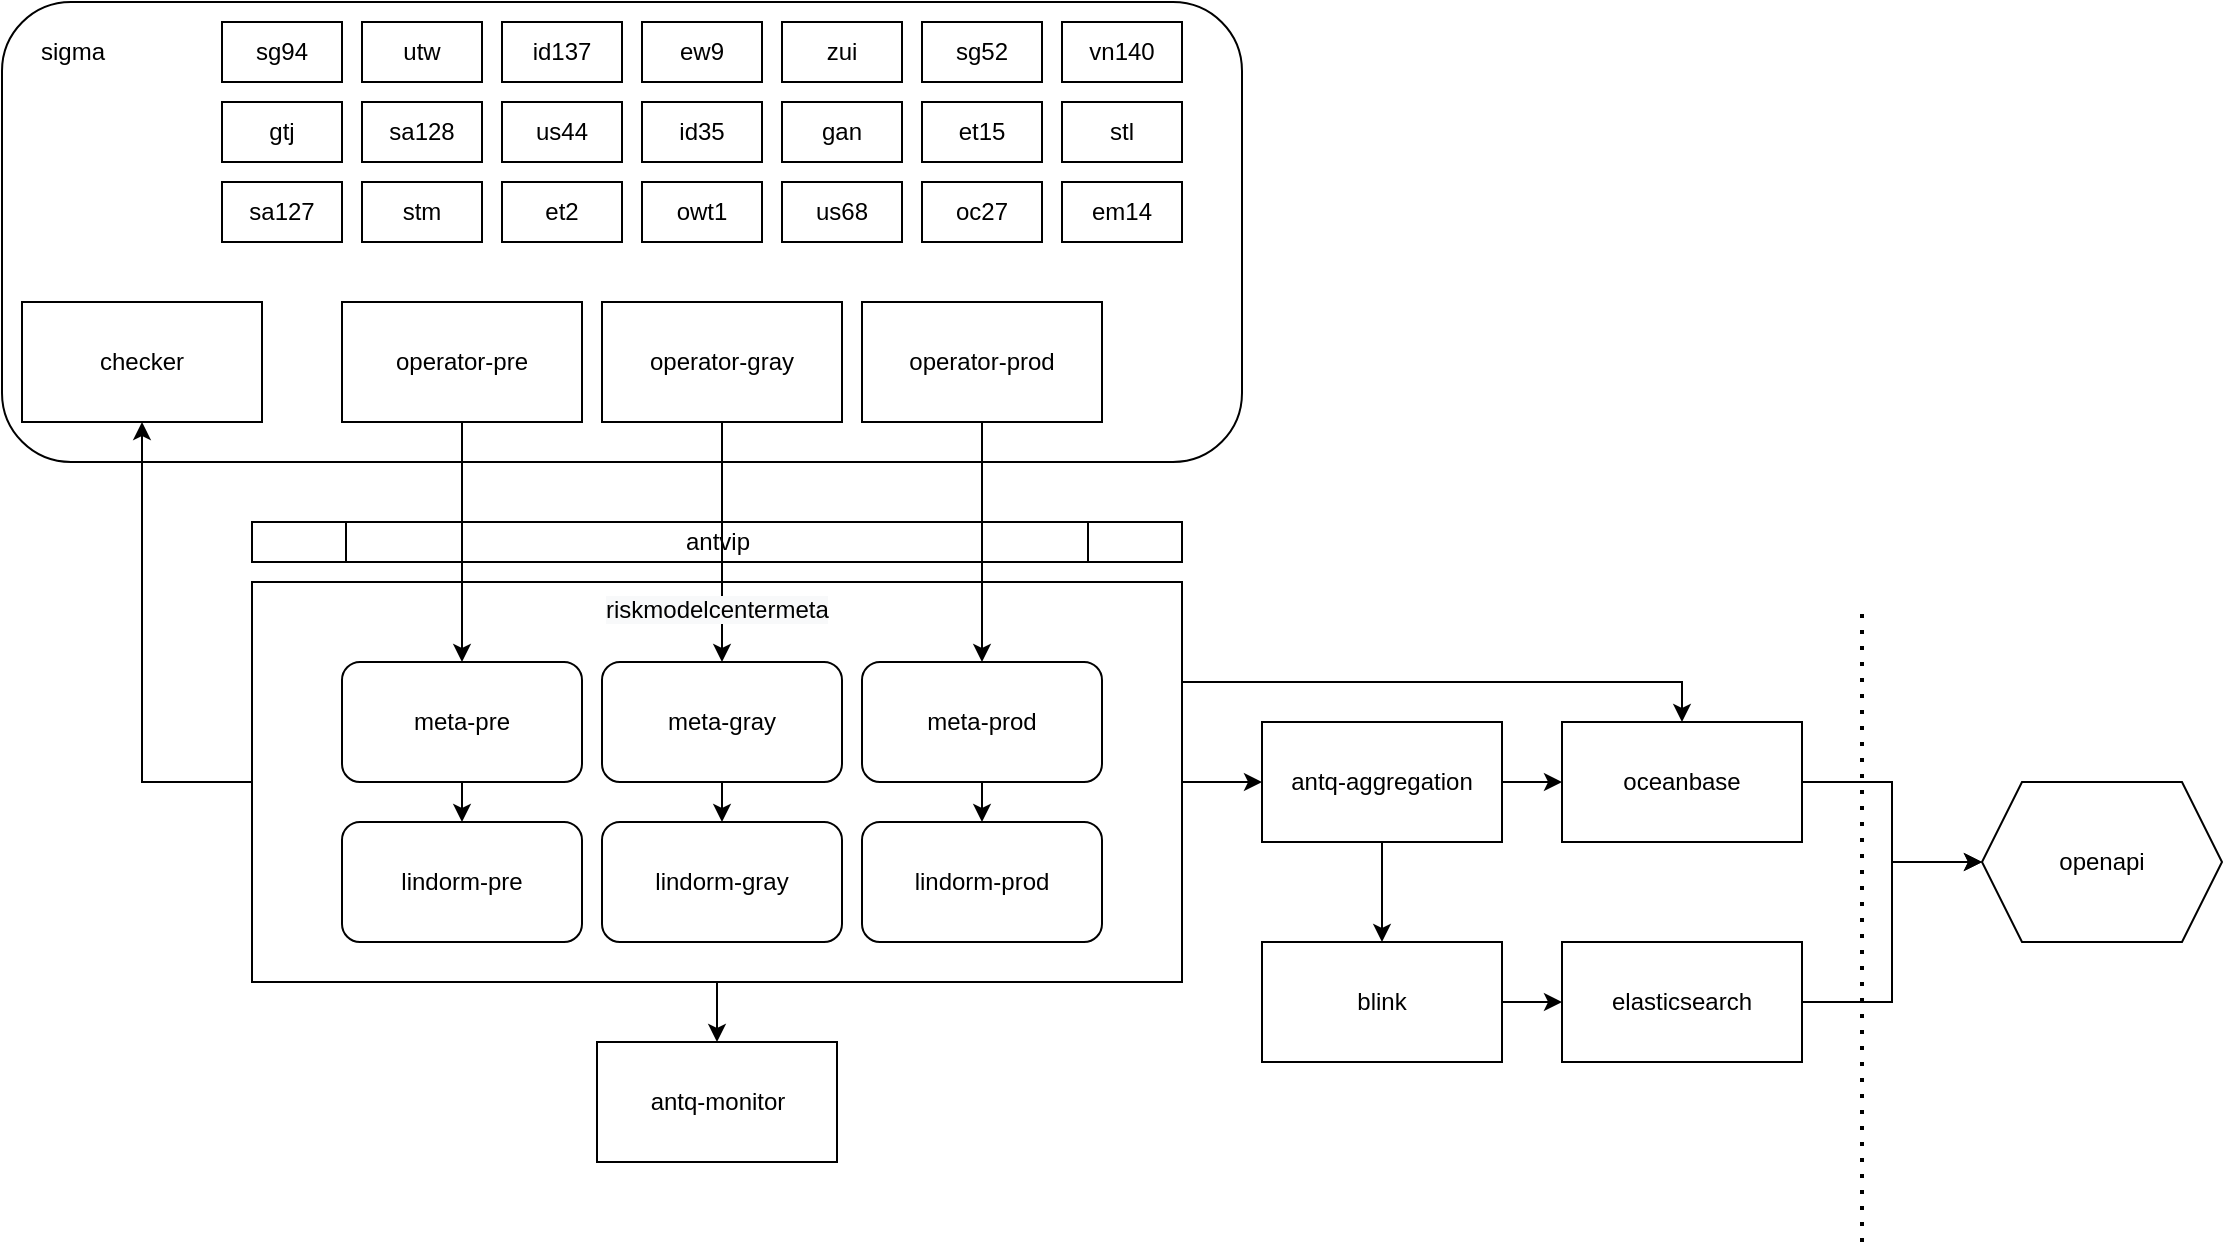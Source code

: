 <mxfile version="13.6.6" type="github">
  <diagram id="2JGPtpaA1yQayifXAmgl" name="Page-1">
    <mxGraphModel dx="1188" dy="617" grid="1" gridSize="10" guides="1" tooltips="1" connect="1" arrows="1" fold="1" page="1" pageScale="1" pageWidth="827" pageHeight="1169" math="0" shadow="0">
      <root>
        <mxCell id="0" />
        <mxCell id="1" parent="0" />
        <mxCell id="ddxc_7d5GhKEYNqCPZqB-66" value="" style="rounded=1;whiteSpace=wrap;html=1;" vertex="1" parent="1">
          <mxGeometry x="20" y="130" width="620" height="230" as="geometry" />
        </mxCell>
        <mxCell id="ddxc_7d5GhKEYNqCPZqB-1" value="gtj" style="rounded=0;whiteSpace=wrap;html=1;" vertex="1" parent="1">
          <mxGeometry x="130" y="180" width="60" height="30" as="geometry" />
        </mxCell>
        <mxCell id="ddxc_7d5GhKEYNqCPZqB-4" value="sa128" style="rounded=0;whiteSpace=wrap;html=1;" vertex="1" parent="1">
          <mxGeometry x="200" y="180" width="60" height="30" as="geometry" />
        </mxCell>
        <mxCell id="ddxc_7d5GhKEYNqCPZqB-5" value="ew9" style="rounded=0;whiteSpace=wrap;html=1;" vertex="1" parent="1">
          <mxGeometry x="340" y="140" width="60" height="30" as="geometry" />
        </mxCell>
        <mxCell id="ddxc_7d5GhKEYNqCPZqB-6" value="gan" style="rounded=0;whiteSpace=wrap;html=1;" vertex="1" parent="1">
          <mxGeometry x="410" y="180" width="60" height="30" as="geometry" />
        </mxCell>
        <mxCell id="ddxc_7d5GhKEYNqCPZqB-7" value="et2" style="rounded=0;whiteSpace=wrap;html=1;" vertex="1" parent="1">
          <mxGeometry x="270" y="220" width="60" height="30" as="geometry" />
        </mxCell>
        <mxCell id="ddxc_7d5GhKEYNqCPZqB-8" value="zui" style="rounded=0;whiteSpace=wrap;html=1;" vertex="1" parent="1">
          <mxGeometry x="410" y="140" width="60" height="30" as="geometry" />
        </mxCell>
        <mxCell id="ddxc_7d5GhKEYNqCPZqB-9" value="et15" style="rounded=0;whiteSpace=wrap;html=1;" vertex="1" parent="1">
          <mxGeometry x="480" y="180" width="60" height="30" as="geometry" />
        </mxCell>
        <mxCell id="ddxc_7d5GhKEYNqCPZqB-10" value="stl" style="rounded=0;whiteSpace=wrap;html=1;" vertex="1" parent="1">
          <mxGeometry x="550" y="180" width="60" height="30" as="geometry" />
        </mxCell>
        <mxCell id="ddxc_7d5GhKEYNqCPZqB-11" value="em14" style="rounded=0;whiteSpace=wrap;html=1;" vertex="1" parent="1">
          <mxGeometry x="550" y="220" width="60" height="30" as="geometry" />
        </mxCell>
        <mxCell id="ddxc_7d5GhKEYNqCPZqB-14" value="us68" style="rounded=0;whiteSpace=wrap;html=1;" vertex="1" parent="1">
          <mxGeometry x="410" y="220" width="60" height="30" as="geometry" />
        </mxCell>
        <mxCell id="ddxc_7d5GhKEYNqCPZqB-15" value="owt1" style="rounded=0;whiteSpace=wrap;html=1;" vertex="1" parent="1">
          <mxGeometry x="340" y="220" width="60" height="30" as="geometry" />
        </mxCell>
        <mxCell id="ddxc_7d5GhKEYNqCPZqB-16" value="id137" style="rounded=0;whiteSpace=wrap;html=1;" vertex="1" parent="1">
          <mxGeometry x="270" y="140" width="60" height="30" as="geometry" />
        </mxCell>
        <mxCell id="ddxc_7d5GhKEYNqCPZqB-17" value="id35" style="rounded=0;whiteSpace=wrap;html=1;" vertex="1" parent="1">
          <mxGeometry x="340" y="180" width="60" height="30" as="geometry" />
        </mxCell>
        <mxCell id="ddxc_7d5GhKEYNqCPZqB-18" value="oc27" style="rounded=0;whiteSpace=wrap;html=1;" vertex="1" parent="1">
          <mxGeometry x="480" y="220" width="60" height="30" as="geometry" />
        </mxCell>
        <mxCell id="ddxc_7d5GhKEYNqCPZqB-19" value="us44" style="rounded=0;whiteSpace=wrap;html=1;" vertex="1" parent="1">
          <mxGeometry x="270" y="180" width="60" height="30" as="geometry" />
        </mxCell>
        <mxCell id="ddxc_7d5GhKEYNqCPZqB-20" value="sg52" style="rounded=0;whiteSpace=wrap;html=1;" vertex="1" parent="1">
          <mxGeometry x="480" y="140" width="60" height="30" as="geometry" />
        </mxCell>
        <mxCell id="ddxc_7d5GhKEYNqCPZqB-21" value="vn140" style="rounded=0;whiteSpace=wrap;html=1;" vertex="1" parent="1">
          <mxGeometry x="550" y="140" width="60" height="30" as="geometry" />
        </mxCell>
        <mxCell id="ddxc_7d5GhKEYNqCPZqB-22" value="stm" style="rounded=0;whiteSpace=wrap;html=1;" vertex="1" parent="1">
          <mxGeometry x="200" y="220" width="60" height="30" as="geometry" />
        </mxCell>
        <mxCell id="ddxc_7d5GhKEYNqCPZqB-23" value="sa127" style="rounded=0;whiteSpace=wrap;html=1;" vertex="1" parent="1">
          <mxGeometry x="130" y="220" width="60" height="30" as="geometry" />
        </mxCell>
        <mxCell id="ddxc_7d5GhKEYNqCPZqB-24" value="sg94" style="rounded=0;whiteSpace=wrap;html=1;" vertex="1" parent="1">
          <mxGeometry x="130" y="140" width="60" height="30" as="geometry" />
        </mxCell>
        <mxCell id="ddxc_7d5GhKEYNqCPZqB-25" value="utw" style="rounded=0;whiteSpace=wrap;html=1;" vertex="1" parent="1">
          <mxGeometry x="200" y="140" width="60" height="30" as="geometry" />
        </mxCell>
        <mxCell id="ddxc_7d5GhKEYNqCPZqB-26" value="antvip" style="shape=process;whiteSpace=wrap;html=1;backgroundOutline=1;" vertex="1" parent="1">
          <mxGeometry x="145" y="390" width="465" height="20" as="geometry" />
        </mxCell>
        <mxCell id="ddxc_7d5GhKEYNqCPZqB-68" style="edgeStyle=orthogonalEdgeStyle;rounded=0;orthogonalLoop=1;jettySize=auto;html=1;exitX=1;exitY=0.5;exitDx=0;exitDy=0;entryX=0;entryY=0.5;entryDx=0;entryDy=0;" edge="1" parent="1" source="ddxc_7d5GhKEYNqCPZqB-27" target="ddxc_7d5GhKEYNqCPZqB-33">
          <mxGeometry relative="1" as="geometry" />
        </mxCell>
        <mxCell id="ddxc_7d5GhKEYNqCPZqB-70" style="edgeStyle=orthogonalEdgeStyle;rounded=0;orthogonalLoop=1;jettySize=auto;html=1;exitX=1;exitY=0.25;exitDx=0;exitDy=0;entryX=0.5;entryY=0;entryDx=0;entryDy=0;" edge="1" parent="1" source="ddxc_7d5GhKEYNqCPZqB-27" target="ddxc_7d5GhKEYNqCPZqB-35">
          <mxGeometry relative="1" as="geometry">
            <Array as="points">
              <mxPoint x="860" y="470" />
            </Array>
          </mxGeometry>
        </mxCell>
        <mxCell id="ddxc_7d5GhKEYNqCPZqB-27" value="" style="rounded=0;whiteSpace=wrap;html=1;" vertex="1" parent="1">
          <mxGeometry x="145" y="420" width="465" height="200" as="geometry" />
        </mxCell>
        <mxCell id="ddxc_7d5GhKEYNqCPZqB-59" style="edgeStyle=orthogonalEdgeStyle;rounded=0;orthogonalLoop=1;jettySize=auto;html=1;exitX=0.5;exitY=1;exitDx=0;exitDy=0;entryX=0.5;entryY=0;entryDx=0;entryDy=0;" edge="1" parent="1" source="ddxc_7d5GhKEYNqCPZqB-28" target="ddxc_7d5GhKEYNqCPZqB-52">
          <mxGeometry relative="1" as="geometry" />
        </mxCell>
        <mxCell id="ddxc_7d5GhKEYNqCPZqB-28" value="operator-pre" style="rounded=0;whiteSpace=wrap;html=1;" vertex="1" parent="1">
          <mxGeometry x="190" y="280" width="120" height="60" as="geometry" />
        </mxCell>
        <mxCell id="ddxc_7d5GhKEYNqCPZqB-61" style="edgeStyle=orthogonalEdgeStyle;rounded=0;orthogonalLoop=1;jettySize=auto;html=1;exitX=0.5;exitY=1;exitDx=0;exitDy=0;entryX=0.5;entryY=0;entryDx=0;entryDy=0;" edge="1" parent="1" source="ddxc_7d5GhKEYNqCPZqB-29" target="ddxc_7d5GhKEYNqCPZqB-53">
          <mxGeometry relative="1" as="geometry" />
        </mxCell>
        <mxCell id="ddxc_7d5GhKEYNqCPZqB-29" value="&lt;span&gt;operator-gray&lt;/span&gt;" style="rounded=0;whiteSpace=wrap;html=1;" vertex="1" parent="1">
          <mxGeometry x="320" y="280" width="120" height="60" as="geometry" />
        </mxCell>
        <mxCell id="ddxc_7d5GhKEYNqCPZqB-62" style="edgeStyle=orthogonalEdgeStyle;rounded=0;orthogonalLoop=1;jettySize=auto;html=1;exitX=0.5;exitY=1;exitDx=0;exitDy=0;entryX=0.5;entryY=0;entryDx=0;entryDy=0;" edge="1" parent="1" source="ddxc_7d5GhKEYNqCPZqB-30" target="ddxc_7d5GhKEYNqCPZqB-54">
          <mxGeometry relative="1" as="geometry" />
        </mxCell>
        <mxCell id="ddxc_7d5GhKEYNqCPZqB-30" value="&lt;span&gt;operator-prod&lt;/span&gt;" style="rounded=0;whiteSpace=wrap;html=1;" vertex="1" parent="1">
          <mxGeometry x="450" y="280" width="120" height="60" as="geometry" />
        </mxCell>
        <mxCell id="ddxc_7d5GhKEYNqCPZqB-38" value="" style="edgeStyle=orthogonalEdgeStyle;rounded=0;orthogonalLoop=1;jettySize=auto;html=1;exitX=0;exitY=0.5;exitDx=0;exitDy=0;" edge="1" parent="1" source="ddxc_7d5GhKEYNqCPZqB-27" target="ddxc_7d5GhKEYNqCPZqB-37">
          <mxGeometry relative="1" as="geometry">
            <mxPoint x="400" y="690" as="sourcePoint" />
          </mxGeometry>
        </mxCell>
        <mxCell id="ddxc_7d5GhKEYNqCPZqB-49" value="" style="edgeStyle=orthogonalEdgeStyle;rounded=0;orthogonalLoop=1;jettySize=auto;html=1;exitX=0.5;exitY=1;exitDx=0;exitDy=0;" edge="1" parent="1" source="ddxc_7d5GhKEYNqCPZqB-27" target="ddxc_7d5GhKEYNqCPZqB-48">
          <mxGeometry relative="1" as="geometry">
            <mxPoint x="460" y="720" as="sourcePoint" />
          </mxGeometry>
        </mxCell>
        <mxCell id="ddxc_7d5GhKEYNqCPZqB-36" value="" style="edgeStyle=orthogonalEdgeStyle;rounded=0;orthogonalLoop=1;jettySize=auto;html=1;" edge="1" parent="1" source="ddxc_7d5GhKEYNqCPZqB-33" target="ddxc_7d5GhKEYNqCPZqB-35">
          <mxGeometry relative="1" as="geometry" />
        </mxCell>
        <mxCell id="ddxc_7d5GhKEYNqCPZqB-44" value="" style="edgeStyle=orthogonalEdgeStyle;rounded=0;orthogonalLoop=1;jettySize=auto;html=1;" edge="1" parent="1" source="ddxc_7d5GhKEYNqCPZqB-33" target="ddxc_7d5GhKEYNqCPZqB-43">
          <mxGeometry relative="1" as="geometry" />
        </mxCell>
        <mxCell id="ddxc_7d5GhKEYNqCPZqB-33" value="antq-aggregation" style="whiteSpace=wrap;html=1;rounded=0;" vertex="1" parent="1">
          <mxGeometry x="650" y="490" width="120" height="60" as="geometry" />
        </mxCell>
        <mxCell id="ddxc_7d5GhKEYNqCPZqB-41" value="" style="edgeStyle=orthogonalEdgeStyle;rounded=0;orthogonalLoop=1;jettySize=auto;html=1;" edge="1" parent="1" source="ddxc_7d5GhKEYNqCPZqB-35" target="ddxc_7d5GhKEYNqCPZqB-40">
          <mxGeometry relative="1" as="geometry" />
        </mxCell>
        <mxCell id="ddxc_7d5GhKEYNqCPZqB-35" value="oceanbase" style="whiteSpace=wrap;html=1;rounded=0;" vertex="1" parent="1">
          <mxGeometry x="800" y="490" width="120" height="60" as="geometry" />
        </mxCell>
        <mxCell id="ddxc_7d5GhKEYNqCPZqB-37" value="checker" style="whiteSpace=wrap;html=1;rounded=0;" vertex="1" parent="1">
          <mxGeometry x="30" y="280" width="120" height="60" as="geometry" />
        </mxCell>
        <mxCell id="ddxc_7d5GhKEYNqCPZqB-39" value="" style="endArrow=none;dashed=1;html=1;dashPattern=1 3;strokeWidth=2;" edge="1" parent="1">
          <mxGeometry width="50" height="50" relative="1" as="geometry">
            <mxPoint x="950" y="750" as="sourcePoint" />
            <mxPoint x="950" y="430" as="targetPoint" />
          </mxGeometry>
        </mxCell>
        <mxCell id="ddxc_7d5GhKEYNqCPZqB-40" value="openapi" style="shape=hexagon;perimeter=hexagonPerimeter2;whiteSpace=wrap;html=1;fixedSize=1;rounded=0;" vertex="1" parent="1">
          <mxGeometry x="1010" y="520" width="120" height="80" as="geometry" />
        </mxCell>
        <mxCell id="ddxc_7d5GhKEYNqCPZqB-46" value="" style="edgeStyle=orthogonalEdgeStyle;rounded=0;orthogonalLoop=1;jettySize=auto;html=1;" edge="1" parent="1" source="ddxc_7d5GhKEYNqCPZqB-43" target="ddxc_7d5GhKEYNqCPZqB-45">
          <mxGeometry relative="1" as="geometry" />
        </mxCell>
        <mxCell id="ddxc_7d5GhKEYNqCPZqB-43" value="blink" style="whiteSpace=wrap;html=1;rounded=0;" vertex="1" parent="1">
          <mxGeometry x="650" y="600" width="120" height="60" as="geometry" />
        </mxCell>
        <mxCell id="ddxc_7d5GhKEYNqCPZqB-47" style="edgeStyle=orthogonalEdgeStyle;rounded=0;orthogonalLoop=1;jettySize=auto;html=1;exitX=1;exitY=0.5;exitDx=0;exitDy=0;entryX=0;entryY=0.5;entryDx=0;entryDy=0;" edge="1" parent="1" source="ddxc_7d5GhKEYNqCPZqB-45" target="ddxc_7d5GhKEYNqCPZqB-40">
          <mxGeometry relative="1" as="geometry" />
        </mxCell>
        <mxCell id="ddxc_7d5GhKEYNqCPZqB-45" value="elasticsearch" style="whiteSpace=wrap;html=1;rounded=0;" vertex="1" parent="1">
          <mxGeometry x="800" y="600" width="120" height="60" as="geometry" />
        </mxCell>
        <mxCell id="ddxc_7d5GhKEYNqCPZqB-48" value="antq-monitor" style="whiteSpace=wrap;html=1;rounded=0;" vertex="1" parent="1">
          <mxGeometry x="317.5" y="650" width="120" height="60" as="geometry" />
        </mxCell>
        <mxCell id="ddxc_7d5GhKEYNqCPZqB-51" value="&lt;meta charset=&quot;utf-8&quot;&gt;&lt;span style=&quot;color: rgb(0, 0, 0); font-family: helvetica; font-size: 12px; font-style: normal; font-weight: 400; letter-spacing: normal; text-align: center; text-indent: 0px; text-transform: none; word-spacing: 0px; background-color: rgb(248, 249, 250); display: inline; float: none;&quot;&gt;riskmodelcentermeta&lt;/span&gt;" style="text;whiteSpace=wrap;html=1;" vertex="1" parent="1">
          <mxGeometry x="320" y="420" width="140" height="30" as="geometry" />
        </mxCell>
        <mxCell id="ddxc_7d5GhKEYNqCPZqB-60" style="edgeStyle=orthogonalEdgeStyle;rounded=0;orthogonalLoop=1;jettySize=auto;html=1;exitX=0.5;exitY=1;exitDx=0;exitDy=0;entryX=0.5;entryY=0;entryDx=0;entryDy=0;" edge="1" parent="1" source="ddxc_7d5GhKEYNqCPZqB-52" target="ddxc_7d5GhKEYNqCPZqB-55">
          <mxGeometry relative="1" as="geometry" />
        </mxCell>
        <mxCell id="ddxc_7d5GhKEYNqCPZqB-52" value="meta-pre" style="rounded=1;whiteSpace=wrap;html=1;" vertex="1" parent="1">
          <mxGeometry x="190" y="460" width="120" height="60" as="geometry" />
        </mxCell>
        <mxCell id="ddxc_7d5GhKEYNqCPZqB-64" style="edgeStyle=orthogonalEdgeStyle;rounded=0;orthogonalLoop=1;jettySize=auto;html=1;exitX=0.5;exitY=1;exitDx=0;exitDy=0;entryX=0.5;entryY=0;entryDx=0;entryDy=0;" edge="1" parent="1" source="ddxc_7d5GhKEYNqCPZqB-53" target="ddxc_7d5GhKEYNqCPZqB-56">
          <mxGeometry relative="1" as="geometry" />
        </mxCell>
        <mxCell id="ddxc_7d5GhKEYNqCPZqB-53" value="meta-gray" style="rounded=1;whiteSpace=wrap;html=1;" vertex="1" parent="1">
          <mxGeometry x="320" y="460" width="120" height="60" as="geometry" />
        </mxCell>
        <mxCell id="ddxc_7d5GhKEYNqCPZqB-65" style="edgeStyle=orthogonalEdgeStyle;rounded=0;orthogonalLoop=1;jettySize=auto;html=1;exitX=0.5;exitY=1;exitDx=0;exitDy=0;entryX=0.5;entryY=0;entryDx=0;entryDy=0;" edge="1" parent="1" source="ddxc_7d5GhKEYNqCPZqB-54" target="ddxc_7d5GhKEYNqCPZqB-57">
          <mxGeometry relative="1" as="geometry" />
        </mxCell>
        <mxCell id="ddxc_7d5GhKEYNqCPZqB-54" value="meta-prod" style="rounded=1;whiteSpace=wrap;html=1;" vertex="1" parent="1">
          <mxGeometry x="450" y="460" width="120" height="60" as="geometry" />
        </mxCell>
        <mxCell id="ddxc_7d5GhKEYNqCPZqB-55" value="lindorm-pre" style="rounded=1;whiteSpace=wrap;html=1;" vertex="1" parent="1">
          <mxGeometry x="190" y="540" width="120" height="60" as="geometry" />
        </mxCell>
        <mxCell id="ddxc_7d5GhKEYNqCPZqB-56" value="lindorm-gray" style="rounded=1;whiteSpace=wrap;html=1;" vertex="1" parent="1">
          <mxGeometry x="320" y="540" width="120" height="60" as="geometry" />
        </mxCell>
        <mxCell id="ddxc_7d5GhKEYNqCPZqB-57" value="lindorm-prod" style="rounded=1;whiteSpace=wrap;html=1;" vertex="1" parent="1">
          <mxGeometry x="450" y="540" width="120" height="60" as="geometry" />
        </mxCell>
        <mxCell id="ddxc_7d5GhKEYNqCPZqB-69" value="sigma" style="text;html=1;align=center;verticalAlign=middle;resizable=0;points=[];autosize=1;" vertex="1" parent="1">
          <mxGeometry x="30" y="145" width="50" height="20" as="geometry" />
        </mxCell>
      </root>
    </mxGraphModel>
  </diagram>
</mxfile>
